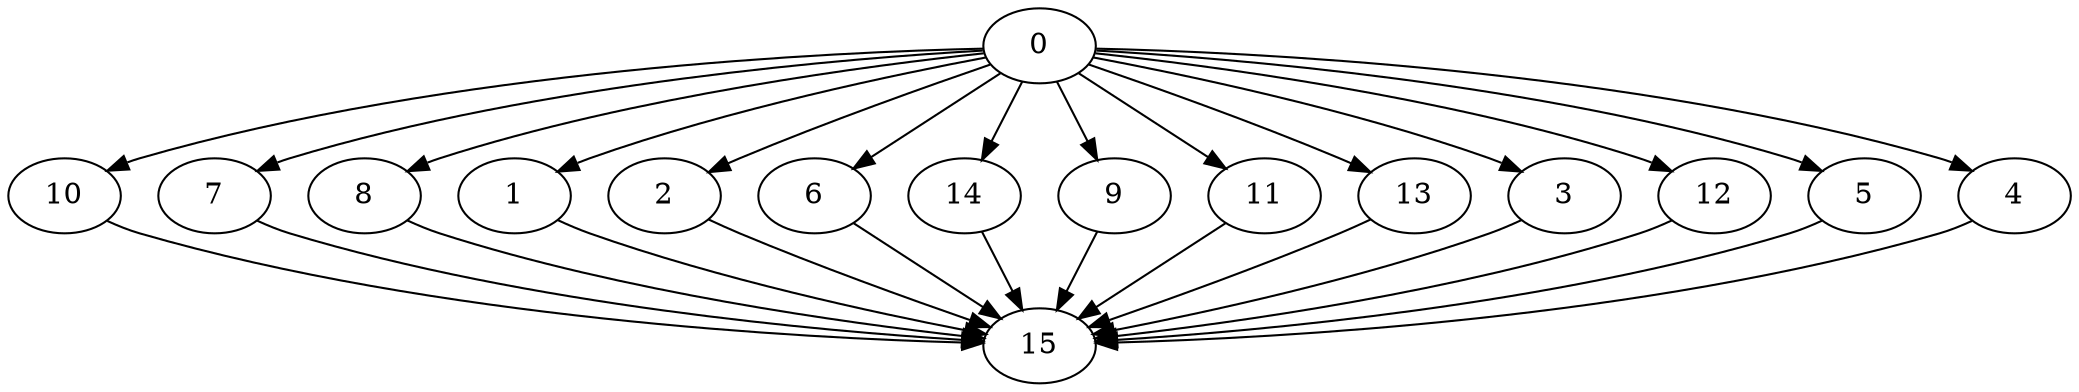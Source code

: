digraph "Fork_Join_Nodes_16_CCR_9.97_WeightType_Random" {
	graph ["Duplicate states"=0,
		GraphType=F_J,
		"Max states in OPEN"=0,
		Modes="120000ms; topo-ordered tasks, ; Pruning: task equivalence, fixed order ready list, ; F-value: ; Optimisation: best schedule length (\
SL) optimisation on equal, ",
		NumberOfTasks=16,
		"Pruned using list schedule length"=4943120,
		"States removed from OPEN"=0,
		TargetSystem="Homogeneous-2",
		"Time to schedule (ms)"=5940,
		"Total idle time"=15,
		"Total schedule length"=52,
		"Total sequential time"=76,
		"Total states created"=11501829
	];
	0	["Finish time"=6,
		Processor=0,
		"Start time"=0,
		Weight=6];
	10	["Finish time"=42,
		Processor=1,
		"Start time"=35,
		Weight=7];
	0 -> 10	[Weight=28];
	7	["Finish time"=44,
		Processor=1,
		"Start time"=42,
		Weight=2];
	0 -> 7	[Weight=14];
	8	["Finish time"=49,
		Processor=1,
		"Start time"=44,
		Weight=5];
	0 -> 8	[Weight=37];
	1	["Finish time"=9,
		Processor=0,
		"Start time"=6,
		Weight=3];
	0 -> 1	[Weight=23];
	2	["Finish time"=25,
		Processor=1,
		"Start time"=19,
		Weight=6];
	0 -> 2	[Weight=9];
	6	["Finish time"=13,
		Processor=0,
		"Start time"=9,
		Weight=4];
	0 -> 6	[Weight=46];
	14	["Finish time"=20,
		Processor=0,
		"Start time"=13,
		Weight=7];
	0 -> 14	[Weight=46];
	9	["Finish time"=28,
		Processor=0,
		"Start time"=24,
		Weight=4];
	0 -> 9	[Weight=32];
	11	["Finish time"=24,
		Processor=0,
		"Start time"=22,
		Weight=2];
	0 -> 11	[Weight=37];
	13	["Finish time"=34,
		Processor=0,
		"Start time"=28,
		Weight=6];
	0 -> 13	[Weight=32];
	3	["Finish time"=35,
		Processor=1,
		"Start time"=25,
		Weight=10];
	0 -> 3	[Weight=19];
	12	["Finish time"=19,
		Processor=1,
		"Start time"=15,
		Weight=4];
	0 -> 12	[Weight=9];
	5	["Finish time"=39,
		Processor=0,
		"Start time"=34,
		Weight=5];
	0 -> 5	[Weight=37];
	4	["Finish time"=22,
		Processor=0,
		"Start time"=20,
		Weight=2];
	0 -> 4	[Weight=42];
	15	["Finish time"=52,
		Processor=1,
		"Start time"=49,
		Weight=3];
	10 -> 15	[Weight=46];
	7 -> 15	[Weight=42];
	8 -> 15	[Weight=37];
	1 -> 15	[Weight=37];
	2 -> 15	[Weight=32];
	6 -> 15	[Weight=32];
	14 -> 15	[Weight=28];
	9 -> 15	[Weight=19];
	11 -> 15	[Weight=19];
	13 -> 15	[Weight=14];
	3 -> 15	[Weight=9];
	12 -> 15	[Weight=14];
	5 -> 15	[Weight=9];
	4 -> 15	[Weight=9];
}
